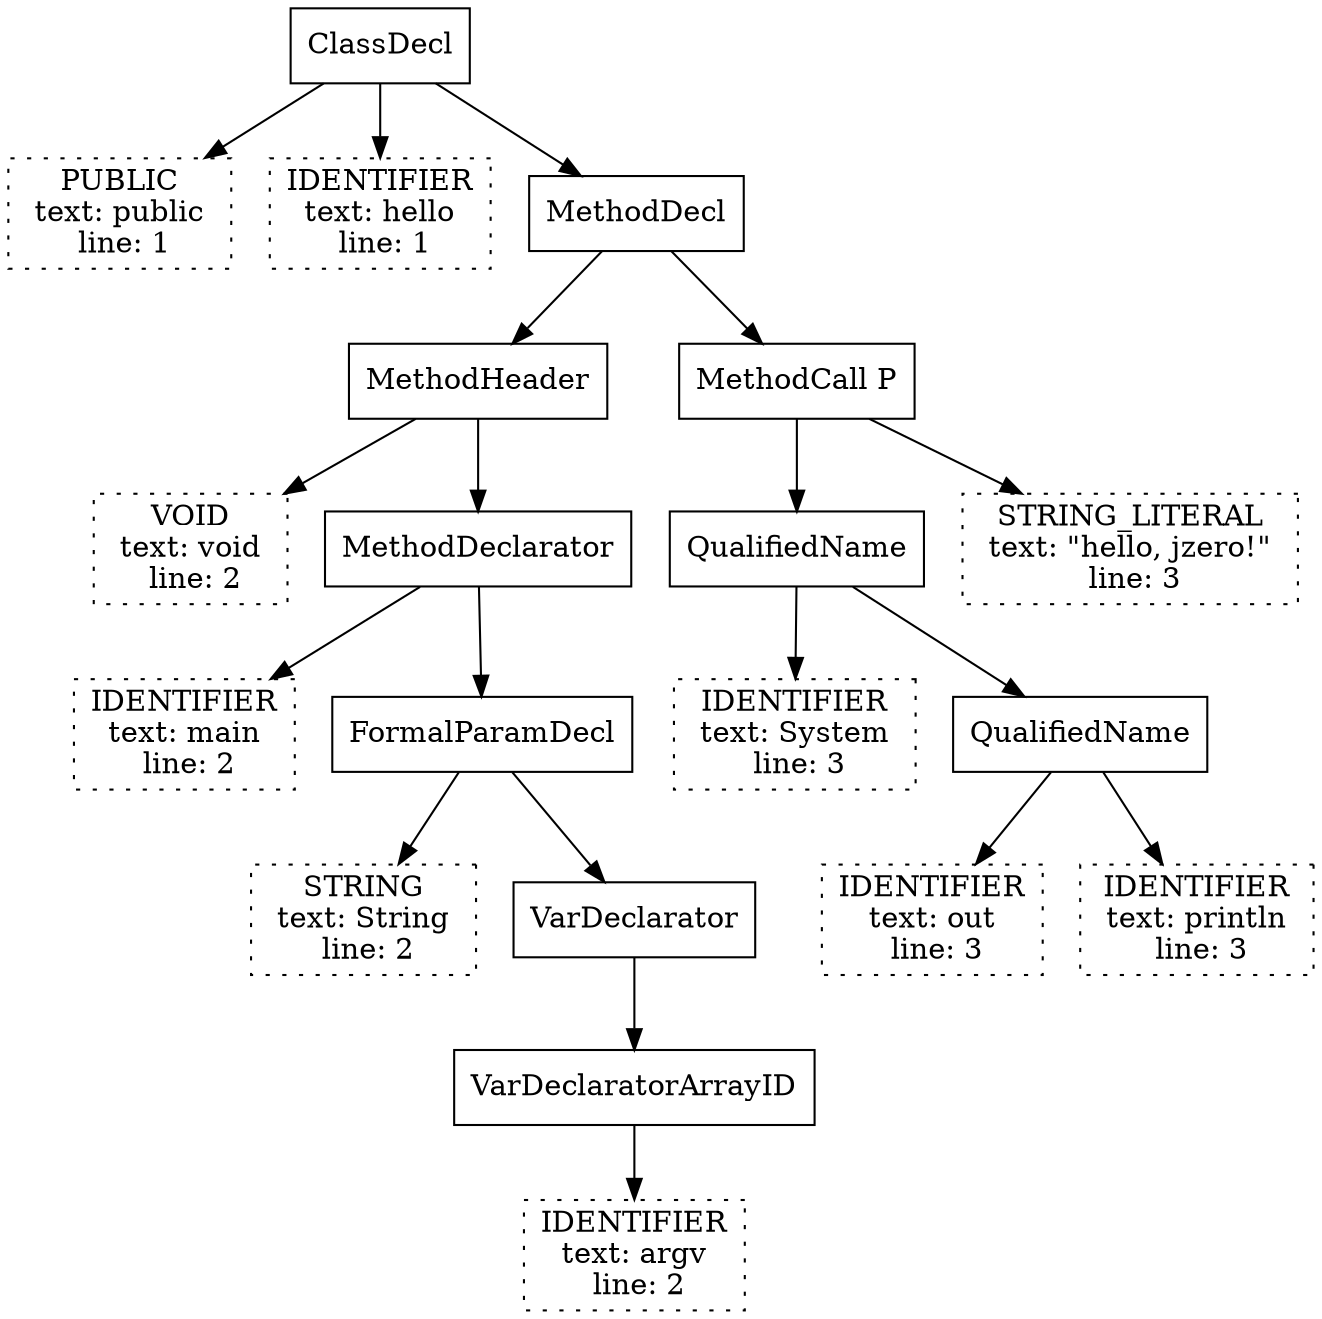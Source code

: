 digraph {
	N0 [shape=rectangle label=<ClassDecl>]
	N1 [shape=rectangle style=dotted label=<PUBLIC<br/> text: public <br/> line: 1>]
	N0 -> N1
	N2 [shape=rectangle style=dotted label=<IDENTIFIER<br/> text: hello <br/> line: 1>]
	N0 -> N2
	N3 [shape=rectangle label=<MethodDecl>]
	N0 -> N3
	N4 [shape=rectangle label=<MethodHeader>]
	N3 -> N4
	N5 [shape=rectangle style=dotted label=<VOID<br/> text: void <br/> line: 2>]
	N4 -> N5
	N6 [shape=rectangle label=<MethodDeclarator>]
	N4 -> N6
	N7 [shape=rectangle style=dotted label=<IDENTIFIER<br/> text: main <br/> line: 2>]
	N6 -> N7
	N8 [shape=rectangle label=<FormalParamDecl>]
	N6 -> N8
	N9 [shape=rectangle style=dotted label=<STRING<br/> text: String <br/> line: 2>]
	N8 -> N9
	N10 [shape=rectangle label=<VarDeclarator>]
	N8 -> N10
	N11 [shape=rectangle label=<VarDeclaratorArrayID>]
	N10 -> N11
	N12 [shape=rectangle style=dotted label=<IDENTIFIER<br/> text: argv <br/> line: 2>]
	N11 -> N12
	N13 [shape=rectangle label=<MethodCall P>]
	N3 -> N13
	N14 [shape=rectangle label=<QualifiedName>]
	N13 -> N14
	N15 [shape=rectangle style=dotted label=<IDENTIFIER<br/> text: System <br/> line: 3>]
	N14 -> N15
	N16 [shape=rectangle label=<QualifiedName>]
	N14 -> N16
	N17 [shape=rectangle style=dotted label=<IDENTIFIER<br/> text: out <br/> line: 3>]
	N16 -> N17
	N18 [shape=rectangle style=dotted label=<IDENTIFIER<br/> text: println <br/> line: 3>]
	N16 -> N18
	N19 [shape=rectangle style=dotted label=<STRING_LITERAL<br/> text: "hello, jzero!" <br/> line: 3>]
	N13 -> N19
}
